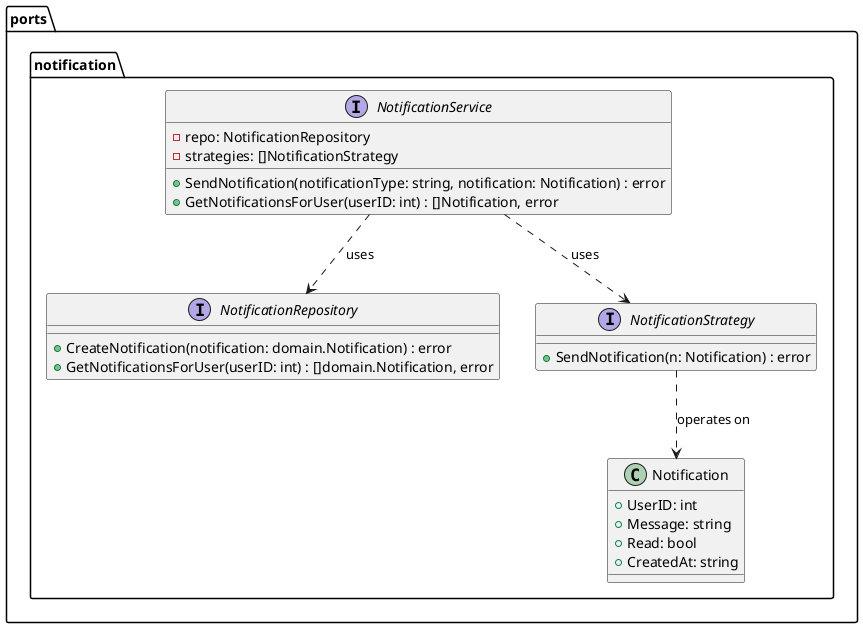 @startuml
namespace ports.notification {
    class Notification {
        +UserID: int
        +Message: string
        +Read: bool
        +CreatedAt: string
    }

    interface NotificationRepository {
        +CreateNotification(notification: domain.Notification) : error
        +GetNotificationsForUser(userID: int) : []domain.Notification, error
    }

    interface NotificationService {
        -repo: NotificationRepository
        -strategies: []NotificationStrategy
        +SendNotification(notificationType: string, notification: Notification) : error
        +GetNotificationsForUser(userID: int) : []Notification, error
    }

    interface NotificationStrategy {
        +SendNotification(n: Notification) : error
    }

    NotificationService ..> NotificationRepository : uses
    NotificationService ..> NotificationStrategy : uses
    NotificationStrategy ..> Notification : operates on

}

@enduml